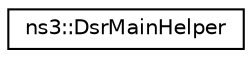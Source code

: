 digraph "Graphical Class Hierarchy"
{
 // LATEX_PDF_SIZE
  edge [fontname="Helvetica",fontsize="10",labelfontname="Helvetica",labelfontsize="10"];
  node [fontname="Helvetica",fontsize="10",shape=record];
  rankdir="LR";
  Node0 [label="ns3::DsrMainHelper",height=0.2,width=0.4,color="black", fillcolor="white", style="filled",URL="$classns3_1_1_dsr_main_helper.html",tooltip="Helper class that adds DSR routing to nodes."];
}

